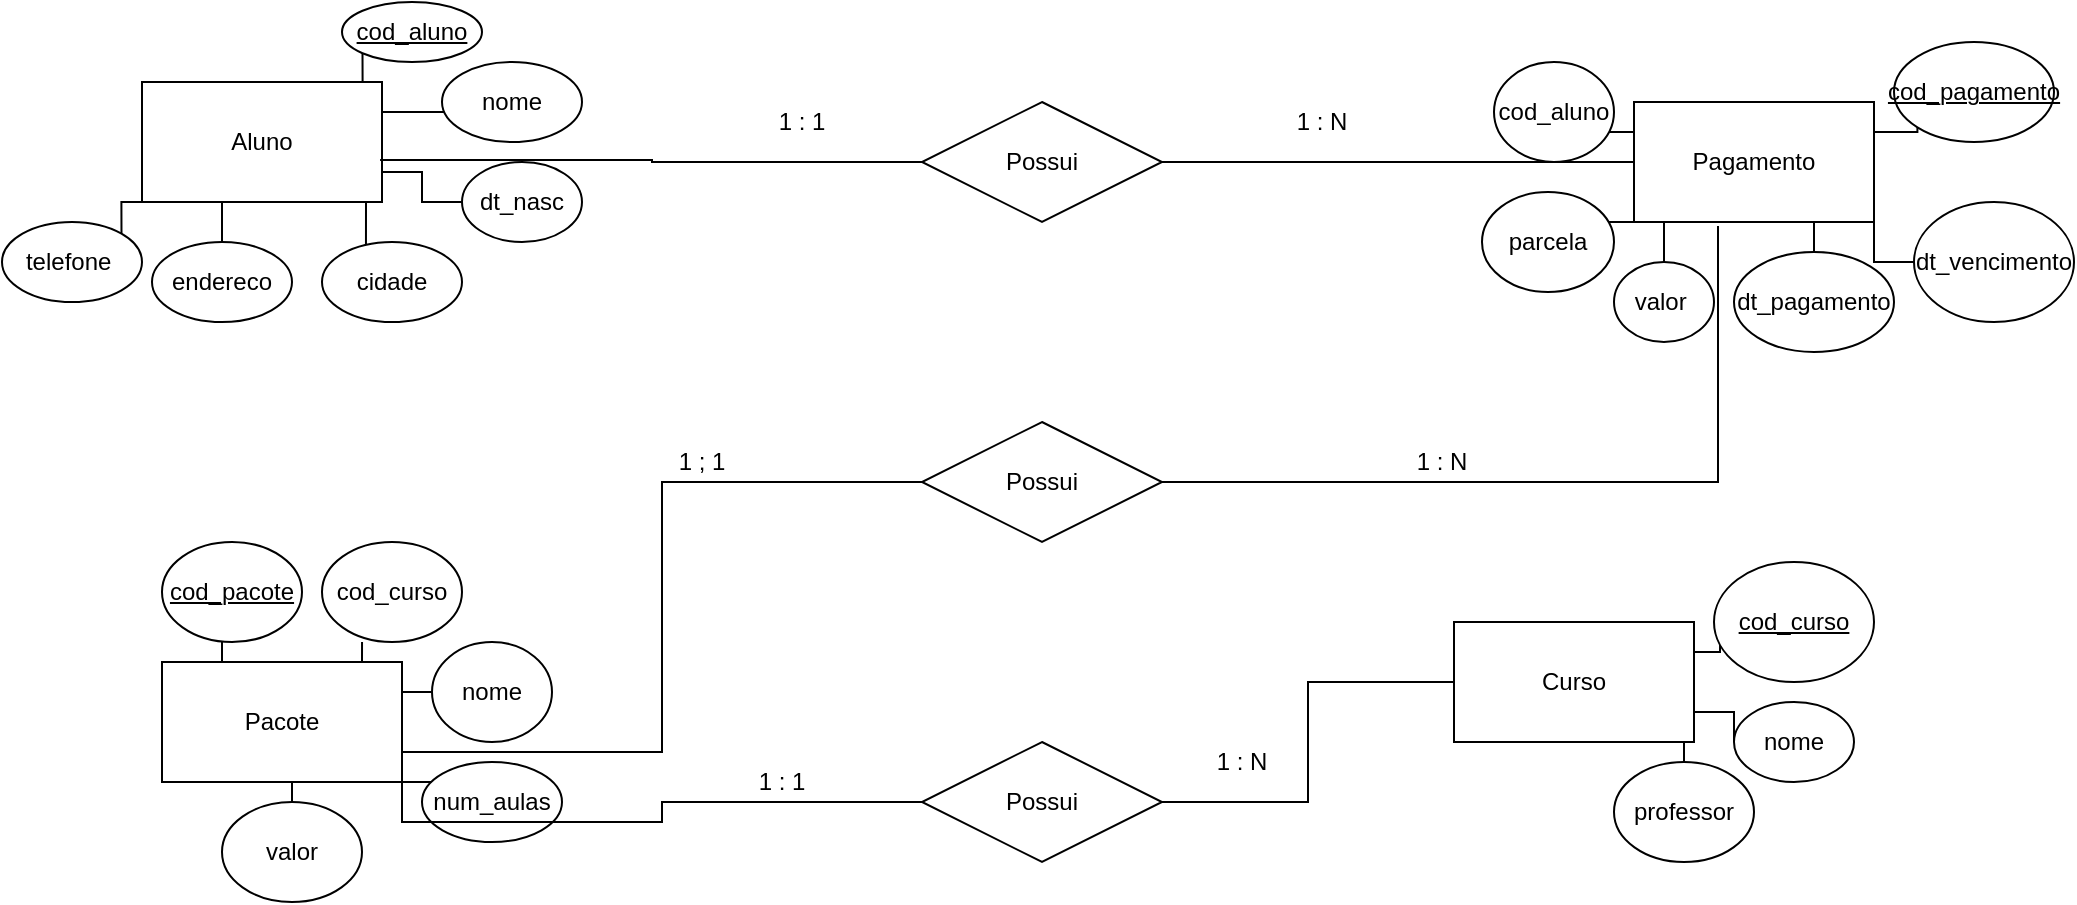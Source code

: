 <mxfile version="15.0.6" type="github">
  <diagram id="4N3h2DGjZcdmvntHpCIm" name="Page-1">
    <mxGraphModel dx="1695" dy="1619" grid="1" gridSize="10" guides="1" tooltips="1" connect="1" arrows="1" fold="1" page="1" pageScale="1" pageWidth="827" pageHeight="1169" math="0" shadow="0">
      <root>
        <mxCell id="0" />
        <mxCell id="1" parent="0" />
        <mxCell id="rMBzDeZ3MMQe98OaV4ek-25" style="edgeStyle=orthogonalEdgeStyle;rounded=0;orthogonalLoop=1;jettySize=auto;html=1;exitX=1;exitY=0;exitDx=0;exitDy=0;entryX=0;entryY=1;entryDx=0;entryDy=0;endArrow=none;endFill=0;" edge="1" parent="1" source="rMBzDeZ3MMQe98OaV4ek-1" target="rMBzDeZ3MMQe98OaV4ek-5">
          <mxGeometry relative="1" as="geometry" />
        </mxCell>
        <mxCell id="rMBzDeZ3MMQe98OaV4ek-26" style="edgeStyle=orthogonalEdgeStyle;rounded=0;orthogonalLoop=1;jettySize=auto;html=1;exitX=1;exitY=0.25;exitDx=0;exitDy=0;entryX=0.143;entryY=0.625;entryDx=0;entryDy=0;entryPerimeter=0;endArrow=none;endFill=0;" edge="1" parent="1" source="rMBzDeZ3MMQe98OaV4ek-1" target="rMBzDeZ3MMQe98OaV4ek-6">
          <mxGeometry relative="1" as="geometry" />
        </mxCell>
        <mxCell id="rMBzDeZ3MMQe98OaV4ek-27" style="edgeStyle=orthogonalEdgeStyle;rounded=0;orthogonalLoop=1;jettySize=auto;html=1;exitX=1;exitY=0.75;exitDx=0;exitDy=0;endArrow=none;endFill=0;" edge="1" parent="1" source="rMBzDeZ3MMQe98OaV4ek-1" target="rMBzDeZ3MMQe98OaV4ek-7">
          <mxGeometry relative="1" as="geometry" />
        </mxCell>
        <mxCell id="rMBzDeZ3MMQe98OaV4ek-28" style="edgeStyle=orthogonalEdgeStyle;rounded=0;orthogonalLoop=1;jettySize=auto;html=1;exitX=1;exitY=1;exitDx=0;exitDy=0;entryX=0.314;entryY=0.05;entryDx=0;entryDy=0;entryPerimeter=0;endArrow=none;endFill=0;" edge="1" parent="1" source="rMBzDeZ3MMQe98OaV4ek-1" target="rMBzDeZ3MMQe98OaV4ek-10">
          <mxGeometry relative="1" as="geometry" />
        </mxCell>
        <mxCell id="rMBzDeZ3MMQe98OaV4ek-29" style="edgeStyle=orthogonalEdgeStyle;rounded=0;orthogonalLoop=1;jettySize=auto;html=1;exitX=0.5;exitY=1;exitDx=0;exitDy=0;entryX=0.5;entryY=0;entryDx=0;entryDy=0;endArrow=none;endFill=0;" edge="1" parent="1" source="rMBzDeZ3MMQe98OaV4ek-1" target="rMBzDeZ3MMQe98OaV4ek-9">
          <mxGeometry relative="1" as="geometry" />
        </mxCell>
        <mxCell id="rMBzDeZ3MMQe98OaV4ek-30" style="edgeStyle=orthogonalEdgeStyle;rounded=0;orthogonalLoop=1;jettySize=auto;html=1;exitX=0;exitY=1;exitDx=0;exitDy=0;entryX=1;entryY=0;entryDx=0;entryDy=0;endArrow=none;endFill=0;" edge="1" parent="1" source="rMBzDeZ3MMQe98OaV4ek-1" target="rMBzDeZ3MMQe98OaV4ek-8">
          <mxGeometry relative="1" as="geometry" />
        </mxCell>
        <mxCell id="rMBzDeZ3MMQe98OaV4ek-1" value="Aluno" style="rounded=0;whiteSpace=wrap;html=1;" vertex="1" parent="1">
          <mxGeometry x="-50" y="30" width="120" height="60" as="geometry" />
        </mxCell>
        <mxCell id="rMBzDeZ3MMQe98OaV4ek-42" style="edgeStyle=orthogonalEdgeStyle;rounded=0;orthogonalLoop=1;jettySize=auto;html=1;exitX=1;exitY=0.25;exitDx=0;exitDy=0;entryX=0.038;entryY=0.667;entryDx=0;entryDy=0;entryPerimeter=0;endArrow=none;endFill=0;" edge="1" parent="1" source="rMBzDeZ3MMQe98OaV4ek-2" target="rMBzDeZ3MMQe98OaV4ek-24">
          <mxGeometry relative="1" as="geometry" />
        </mxCell>
        <mxCell id="rMBzDeZ3MMQe98OaV4ek-43" style="edgeStyle=orthogonalEdgeStyle;rounded=0;orthogonalLoop=1;jettySize=auto;html=1;exitX=1;exitY=0.75;exitDx=0;exitDy=0;endArrow=none;endFill=0;" edge="1" parent="1" source="rMBzDeZ3MMQe98OaV4ek-2" target="rMBzDeZ3MMQe98OaV4ek-23">
          <mxGeometry relative="1" as="geometry" />
        </mxCell>
        <mxCell id="rMBzDeZ3MMQe98OaV4ek-44" style="edgeStyle=orthogonalEdgeStyle;rounded=0;orthogonalLoop=1;jettySize=auto;html=1;exitX=0.75;exitY=1;exitDx=0;exitDy=0;entryX=0.5;entryY=0;entryDx=0;entryDy=0;endArrow=none;endFill=0;" edge="1" parent="1" source="rMBzDeZ3MMQe98OaV4ek-2" target="rMBzDeZ3MMQe98OaV4ek-22">
          <mxGeometry relative="1" as="geometry" />
        </mxCell>
        <mxCell id="rMBzDeZ3MMQe98OaV4ek-2" value="Curso" style="rounded=0;whiteSpace=wrap;html=1;" vertex="1" parent="1">
          <mxGeometry x="606" y="300" width="120" height="60" as="geometry" />
        </mxCell>
        <mxCell id="rMBzDeZ3MMQe98OaV4ek-31" style="edgeStyle=orthogonalEdgeStyle;rounded=0;orthogonalLoop=1;jettySize=auto;html=1;exitX=0.25;exitY=0;exitDx=0;exitDy=0;endArrow=none;endFill=0;" edge="1" parent="1" source="rMBzDeZ3MMQe98OaV4ek-3" target="rMBzDeZ3MMQe98OaV4ek-20">
          <mxGeometry relative="1" as="geometry" />
        </mxCell>
        <mxCell id="rMBzDeZ3MMQe98OaV4ek-32" style="edgeStyle=orthogonalEdgeStyle;rounded=0;orthogonalLoop=1;jettySize=auto;html=1;exitX=0.75;exitY=0;exitDx=0;exitDy=0;entryX=0.286;entryY=1;entryDx=0;entryDy=0;entryPerimeter=0;endArrow=none;endFill=0;" edge="1" parent="1" source="rMBzDeZ3MMQe98OaV4ek-3" target="rMBzDeZ3MMQe98OaV4ek-19">
          <mxGeometry relative="1" as="geometry" />
        </mxCell>
        <mxCell id="rMBzDeZ3MMQe98OaV4ek-33" style="edgeStyle=orthogonalEdgeStyle;rounded=0;orthogonalLoop=1;jettySize=auto;html=1;exitX=1;exitY=0.25;exitDx=0;exitDy=0;entryX=0;entryY=0.5;entryDx=0;entryDy=0;endArrow=none;endFill=0;" edge="1" parent="1" source="rMBzDeZ3MMQe98OaV4ek-3" target="rMBzDeZ3MMQe98OaV4ek-18">
          <mxGeometry relative="1" as="geometry" />
        </mxCell>
        <mxCell id="rMBzDeZ3MMQe98OaV4ek-34" style="edgeStyle=orthogonalEdgeStyle;rounded=0;orthogonalLoop=1;jettySize=auto;html=1;exitX=1;exitY=1;exitDx=0;exitDy=0;entryX=0;entryY=0;entryDx=0;entryDy=0;endArrow=none;endFill=0;" edge="1" parent="1" source="rMBzDeZ3MMQe98OaV4ek-3" target="rMBzDeZ3MMQe98OaV4ek-17">
          <mxGeometry relative="1" as="geometry" />
        </mxCell>
        <mxCell id="rMBzDeZ3MMQe98OaV4ek-35" style="edgeStyle=orthogonalEdgeStyle;rounded=0;orthogonalLoop=1;jettySize=auto;html=1;exitX=0.5;exitY=1;exitDx=0;exitDy=0;entryX=0.5;entryY=0;entryDx=0;entryDy=0;endArrow=none;endFill=0;" edge="1" parent="1" source="rMBzDeZ3MMQe98OaV4ek-3" target="rMBzDeZ3MMQe98OaV4ek-21">
          <mxGeometry relative="1" as="geometry" />
        </mxCell>
        <mxCell id="rMBzDeZ3MMQe98OaV4ek-3" value="Pacote" style="rounded=0;whiteSpace=wrap;html=1;" vertex="1" parent="1">
          <mxGeometry x="-40" y="320" width="120" height="60" as="geometry" />
        </mxCell>
        <mxCell id="rMBzDeZ3MMQe98OaV4ek-36" style="edgeStyle=orthogonalEdgeStyle;rounded=0;orthogonalLoop=1;jettySize=auto;html=1;exitX=0;exitY=0.25;exitDx=0;exitDy=0;endArrow=none;endFill=0;" edge="1" parent="1" source="rMBzDeZ3MMQe98OaV4ek-4" target="rMBzDeZ3MMQe98OaV4ek-16">
          <mxGeometry relative="1" as="geometry" />
        </mxCell>
        <mxCell id="rMBzDeZ3MMQe98OaV4ek-37" style="edgeStyle=orthogonalEdgeStyle;rounded=0;orthogonalLoop=1;jettySize=auto;html=1;exitX=0;exitY=1;exitDx=0;exitDy=0;entryX=1;entryY=0;entryDx=0;entryDy=0;endArrow=none;endFill=0;" edge="1" parent="1" source="rMBzDeZ3MMQe98OaV4ek-4" target="rMBzDeZ3MMQe98OaV4ek-12">
          <mxGeometry relative="1" as="geometry" />
        </mxCell>
        <mxCell id="rMBzDeZ3MMQe98OaV4ek-38" style="edgeStyle=orthogonalEdgeStyle;rounded=0;orthogonalLoop=1;jettySize=auto;html=1;exitX=0.25;exitY=1;exitDx=0;exitDy=0;entryX=0.5;entryY=0;entryDx=0;entryDy=0;endArrow=none;endFill=0;" edge="1" parent="1" source="rMBzDeZ3MMQe98OaV4ek-4" target="rMBzDeZ3MMQe98OaV4ek-11">
          <mxGeometry relative="1" as="geometry" />
        </mxCell>
        <mxCell id="rMBzDeZ3MMQe98OaV4ek-39" style="edgeStyle=orthogonalEdgeStyle;rounded=0;orthogonalLoop=1;jettySize=auto;html=1;exitX=0.75;exitY=1;exitDx=0;exitDy=0;entryX=0.5;entryY=0;entryDx=0;entryDy=0;endArrow=none;endFill=0;" edge="1" parent="1" source="rMBzDeZ3MMQe98OaV4ek-4" target="rMBzDeZ3MMQe98OaV4ek-14">
          <mxGeometry relative="1" as="geometry" />
        </mxCell>
        <mxCell id="rMBzDeZ3MMQe98OaV4ek-40" style="edgeStyle=orthogonalEdgeStyle;rounded=0;orthogonalLoop=1;jettySize=auto;html=1;exitX=1;exitY=1;exitDx=0;exitDy=0;endArrow=none;endFill=0;" edge="1" parent="1" source="rMBzDeZ3MMQe98OaV4ek-4" target="rMBzDeZ3MMQe98OaV4ek-15">
          <mxGeometry relative="1" as="geometry" />
        </mxCell>
        <mxCell id="rMBzDeZ3MMQe98OaV4ek-41" style="edgeStyle=orthogonalEdgeStyle;rounded=0;orthogonalLoop=1;jettySize=auto;html=1;exitX=1;exitY=0.25;exitDx=0;exitDy=0;entryX=0;entryY=1;entryDx=0;entryDy=0;endArrow=none;endFill=0;" edge="1" parent="1" source="rMBzDeZ3MMQe98OaV4ek-4" target="rMBzDeZ3MMQe98OaV4ek-13">
          <mxGeometry relative="1" as="geometry" />
        </mxCell>
        <mxCell id="rMBzDeZ3MMQe98OaV4ek-4" value="Pagamento" style="rounded=0;whiteSpace=wrap;html=1;" vertex="1" parent="1">
          <mxGeometry x="696" y="40" width="120" height="60" as="geometry" />
        </mxCell>
        <mxCell id="rMBzDeZ3MMQe98OaV4ek-5" value="&lt;u&gt;cod_aluno&lt;/u&gt;" style="ellipse;whiteSpace=wrap;html=1;" vertex="1" parent="1">
          <mxGeometry x="50" y="-10" width="70" height="30" as="geometry" />
        </mxCell>
        <mxCell id="rMBzDeZ3MMQe98OaV4ek-6" value="nome" style="ellipse;whiteSpace=wrap;html=1;" vertex="1" parent="1">
          <mxGeometry x="100" y="20" width="70" height="40" as="geometry" />
        </mxCell>
        <mxCell id="rMBzDeZ3MMQe98OaV4ek-7" value="dt_nasc" style="ellipse;whiteSpace=wrap;html=1;" vertex="1" parent="1">
          <mxGeometry x="110" y="70" width="60" height="40" as="geometry" />
        </mxCell>
        <mxCell id="rMBzDeZ3MMQe98OaV4ek-8" value="telefone&amp;nbsp;" style="ellipse;whiteSpace=wrap;html=1;" vertex="1" parent="1">
          <mxGeometry x="-120" y="100" width="70" height="40" as="geometry" />
        </mxCell>
        <mxCell id="rMBzDeZ3MMQe98OaV4ek-9" value="endereco" style="ellipse;whiteSpace=wrap;html=1;" vertex="1" parent="1">
          <mxGeometry x="-45" y="110" width="70" height="40" as="geometry" />
        </mxCell>
        <mxCell id="rMBzDeZ3MMQe98OaV4ek-10" value="cidade" style="ellipse;whiteSpace=wrap;html=1;" vertex="1" parent="1">
          <mxGeometry x="40" y="110" width="70" height="40" as="geometry" />
        </mxCell>
        <mxCell id="rMBzDeZ3MMQe98OaV4ek-11" value="valor&amp;nbsp;" style="ellipse;whiteSpace=wrap;html=1;" vertex="1" parent="1">
          <mxGeometry x="686" y="120" width="50" height="40" as="geometry" />
        </mxCell>
        <mxCell id="rMBzDeZ3MMQe98OaV4ek-12" value="parcela" style="ellipse;whiteSpace=wrap;html=1;" vertex="1" parent="1">
          <mxGeometry x="620" y="85" width="66" height="50" as="geometry" />
        </mxCell>
        <mxCell id="rMBzDeZ3MMQe98OaV4ek-13" value="&lt;u&gt;cod_pagamento&lt;/u&gt;" style="ellipse;whiteSpace=wrap;html=1;" vertex="1" parent="1">
          <mxGeometry x="826" y="10" width="80" height="50" as="geometry" />
        </mxCell>
        <mxCell id="rMBzDeZ3MMQe98OaV4ek-14" value="dt_pagamento" style="ellipse;whiteSpace=wrap;html=1;" vertex="1" parent="1">
          <mxGeometry x="746" y="115" width="80" height="50" as="geometry" />
        </mxCell>
        <mxCell id="rMBzDeZ3MMQe98OaV4ek-15" value="dt_vencimento" style="ellipse;whiteSpace=wrap;html=1;" vertex="1" parent="1">
          <mxGeometry x="836" y="90" width="80" height="60" as="geometry" />
        </mxCell>
        <mxCell id="rMBzDeZ3MMQe98OaV4ek-16" value="cod_aluno" style="ellipse;whiteSpace=wrap;html=1;" vertex="1" parent="1">
          <mxGeometry x="626" y="20" width="60" height="50" as="geometry" />
        </mxCell>
        <mxCell id="rMBzDeZ3MMQe98OaV4ek-17" value="num_aulas" style="ellipse;whiteSpace=wrap;html=1;" vertex="1" parent="1">
          <mxGeometry x="90" y="370" width="70" height="40" as="geometry" />
        </mxCell>
        <mxCell id="rMBzDeZ3MMQe98OaV4ek-18" value="nome" style="ellipse;whiteSpace=wrap;html=1;" vertex="1" parent="1">
          <mxGeometry x="95" y="310" width="60" height="50" as="geometry" />
        </mxCell>
        <mxCell id="rMBzDeZ3MMQe98OaV4ek-19" value="cod_curso" style="ellipse;whiteSpace=wrap;html=1;" vertex="1" parent="1">
          <mxGeometry x="40" y="260" width="70" height="50" as="geometry" />
        </mxCell>
        <mxCell id="rMBzDeZ3MMQe98OaV4ek-20" value="&lt;u&gt;cod_pacote&lt;/u&gt;" style="ellipse;whiteSpace=wrap;html=1;" vertex="1" parent="1">
          <mxGeometry x="-40" y="260" width="70" height="50" as="geometry" />
        </mxCell>
        <mxCell id="rMBzDeZ3MMQe98OaV4ek-21" value="valor" style="ellipse;whiteSpace=wrap;html=1;" vertex="1" parent="1">
          <mxGeometry x="-10" y="390" width="70" height="50" as="geometry" />
        </mxCell>
        <mxCell id="rMBzDeZ3MMQe98OaV4ek-22" value="professor" style="ellipse;whiteSpace=wrap;html=1;" vertex="1" parent="1">
          <mxGeometry x="686" y="370" width="70" height="50" as="geometry" />
        </mxCell>
        <mxCell id="rMBzDeZ3MMQe98OaV4ek-23" value="nome" style="ellipse;whiteSpace=wrap;html=1;" vertex="1" parent="1">
          <mxGeometry x="746" y="340" width="60" height="40" as="geometry" />
        </mxCell>
        <mxCell id="rMBzDeZ3MMQe98OaV4ek-24" value="&lt;u&gt;cod_curso&lt;/u&gt;" style="ellipse;whiteSpace=wrap;html=1;" vertex="1" parent="1">
          <mxGeometry x="736" y="270" width="80" height="60" as="geometry" />
        </mxCell>
        <mxCell id="rMBzDeZ3MMQe98OaV4ek-48" style="edgeStyle=orthogonalEdgeStyle;rounded=0;orthogonalLoop=1;jettySize=auto;html=1;exitX=0;exitY=0.5;exitDx=0;exitDy=0;entryX=0.992;entryY=0.65;entryDx=0;entryDy=0;entryPerimeter=0;endArrow=none;endFill=0;" edge="1" parent="1" source="rMBzDeZ3MMQe98OaV4ek-46" target="rMBzDeZ3MMQe98OaV4ek-1">
          <mxGeometry relative="1" as="geometry" />
        </mxCell>
        <mxCell id="rMBzDeZ3MMQe98OaV4ek-49" style="edgeStyle=orthogonalEdgeStyle;rounded=0;orthogonalLoop=1;jettySize=auto;html=1;exitX=1;exitY=0.5;exitDx=0;exitDy=0;endArrow=none;endFill=0;" edge="1" parent="1" source="rMBzDeZ3MMQe98OaV4ek-46" target="rMBzDeZ3MMQe98OaV4ek-4">
          <mxGeometry relative="1" as="geometry" />
        </mxCell>
        <mxCell id="rMBzDeZ3MMQe98OaV4ek-46" value="Possui" style="shape=rhombus;perimeter=rhombusPerimeter;whiteSpace=wrap;html=1;align=center;" vertex="1" parent="1">
          <mxGeometry x="340" y="40" width="120" height="60" as="geometry" />
        </mxCell>
        <mxCell id="rMBzDeZ3MMQe98OaV4ek-50" value="1 : 1" style="text;html=1;strokeColor=none;fillColor=none;align=center;verticalAlign=middle;whiteSpace=wrap;rounded=0;" vertex="1" parent="1">
          <mxGeometry x="260" y="40" width="40" height="20" as="geometry" />
        </mxCell>
        <mxCell id="rMBzDeZ3MMQe98OaV4ek-51" value="1 : N" style="text;html=1;strokeColor=none;fillColor=none;align=center;verticalAlign=middle;whiteSpace=wrap;rounded=0;" vertex="1" parent="1">
          <mxGeometry x="520" y="40" width="40" height="20" as="geometry" />
        </mxCell>
        <mxCell id="rMBzDeZ3MMQe98OaV4ek-53" style="edgeStyle=orthogonalEdgeStyle;rounded=0;orthogonalLoop=1;jettySize=auto;html=1;exitX=1;exitY=0.5;exitDx=0;exitDy=0;entryX=0.35;entryY=1.033;entryDx=0;entryDy=0;entryPerimeter=0;endArrow=none;endFill=0;" edge="1" parent="1" source="rMBzDeZ3MMQe98OaV4ek-52" target="rMBzDeZ3MMQe98OaV4ek-4">
          <mxGeometry relative="1" as="geometry" />
        </mxCell>
        <mxCell id="rMBzDeZ3MMQe98OaV4ek-54" style="edgeStyle=orthogonalEdgeStyle;rounded=0;orthogonalLoop=1;jettySize=auto;html=1;exitX=0;exitY=0.5;exitDx=0;exitDy=0;entryX=1;entryY=0.75;entryDx=0;entryDy=0;endArrow=none;endFill=0;" edge="1" parent="1" source="rMBzDeZ3MMQe98OaV4ek-52" target="rMBzDeZ3MMQe98OaV4ek-3">
          <mxGeometry relative="1" as="geometry" />
        </mxCell>
        <mxCell id="rMBzDeZ3MMQe98OaV4ek-52" value="Possui" style="shape=rhombus;perimeter=rhombusPerimeter;whiteSpace=wrap;html=1;align=center;" vertex="1" parent="1">
          <mxGeometry x="340" y="200" width="120" height="60" as="geometry" />
        </mxCell>
        <mxCell id="rMBzDeZ3MMQe98OaV4ek-55" value="1 : N" style="text;html=1;strokeColor=none;fillColor=none;align=center;verticalAlign=middle;whiteSpace=wrap;rounded=0;" vertex="1" parent="1">
          <mxGeometry x="580" y="210" width="40" height="20" as="geometry" />
        </mxCell>
        <mxCell id="rMBzDeZ3MMQe98OaV4ek-56" value="1 ; 1" style="text;html=1;strokeColor=none;fillColor=none;align=center;verticalAlign=middle;whiteSpace=wrap;rounded=0;" vertex="1" parent="1">
          <mxGeometry x="210" y="210" width="40" height="20" as="geometry" />
        </mxCell>
        <mxCell id="rMBzDeZ3MMQe98OaV4ek-58" style="edgeStyle=orthogonalEdgeStyle;rounded=0;orthogonalLoop=1;jettySize=auto;html=1;exitX=1;exitY=0.5;exitDx=0;exitDy=0;endArrow=none;endFill=0;" edge="1" parent="1" source="rMBzDeZ3MMQe98OaV4ek-57" target="rMBzDeZ3MMQe98OaV4ek-2">
          <mxGeometry relative="1" as="geometry" />
        </mxCell>
        <mxCell id="rMBzDeZ3MMQe98OaV4ek-59" style="edgeStyle=orthogonalEdgeStyle;rounded=0;orthogonalLoop=1;jettySize=auto;html=1;exitX=0;exitY=0.5;exitDx=0;exitDy=0;entryX=1;entryY=1;entryDx=0;entryDy=0;endArrow=none;endFill=0;" edge="1" parent="1" source="rMBzDeZ3MMQe98OaV4ek-57" target="rMBzDeZ3MMQe98OaV4ek-3">
          <mxGeometry relative="1" as="geometry" />
        </mxCell>
        <mxCell id="rMBzDeZ3MMQe98OaV4ek-57" value="Possui" style="shape=rhombus;perimeter=rhombusPerimeter;whiteSpace=wrap;html=1;align=center;" vertex="1" parent="1">
          <mxGeometry x="340" y="360" width="120" height="60" as="geometry" />
        </mxCell>
        <mxCell id="rMBzDeZ3MMQe98OaV4ek-60" value="1 : N" style="text;html=1;strokeColor=none;fillColor=none;align=center;verticalAlign=middle;whiteSpace=wrap;rounded=0;" vertex="1" parent="1">
          <mxGeometry x="480" y="360" width="40" height="20" as="geometry" />
        </mxCell>
        <mxCell id="rMBzDeZ3MMQe98OaV4ek-62" value="1 : 1" style="text;html=1;strokeColor=none;fillColor=none;align=center;verticalAlign=middle;whiteSpace=wrap;rounded=0;" vertex="1" parent="1">
          <mxGeometry x="250" y="370" width="40" height="20" as="geometry" />
        </mxCell>
      </root>
    </mxGraphModel>
  </diagram>
</mxfile>
